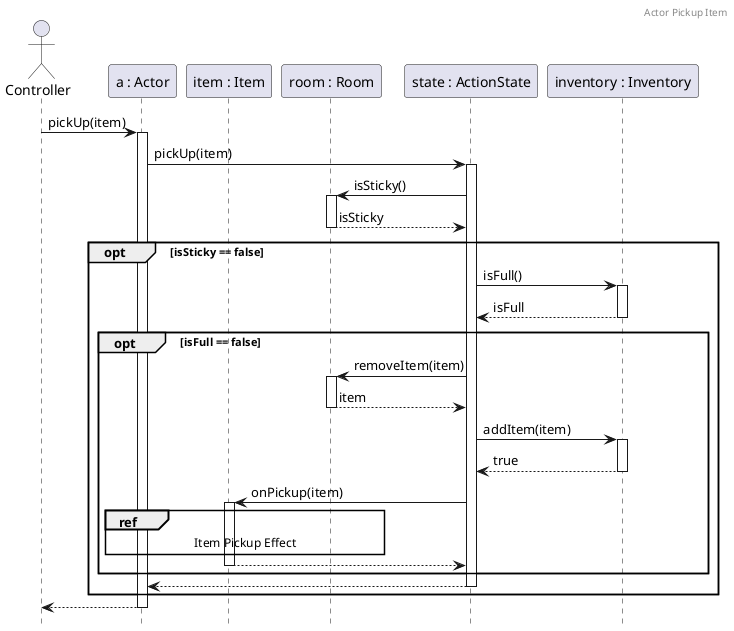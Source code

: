 @startuml ActorPickupItem
header Actor Pickup Item

hide footbox
autoactivate on

actor A as "Controller"
participant B as "a : Actor"
participant D as "item : Item"
participant E as "room : Room"
participant C as "state : ActionState"
participant I as "inventory : Inventory"

A -> B : pickUp(item)
B -> C : pickUp(item)
C -> E : isSticky()
return isSticky
opt isSticky == false
    C -> I : isFull()
    return isFull

    opt isFull == false
        C -> E : removeItem(item)
        return item
        C -> I : addItem(item)
        return true
        C -> D : onPickup(item)
        ref over B, D, E : Item Pickup Effect
        return
    end

    return
end
return

@enduml